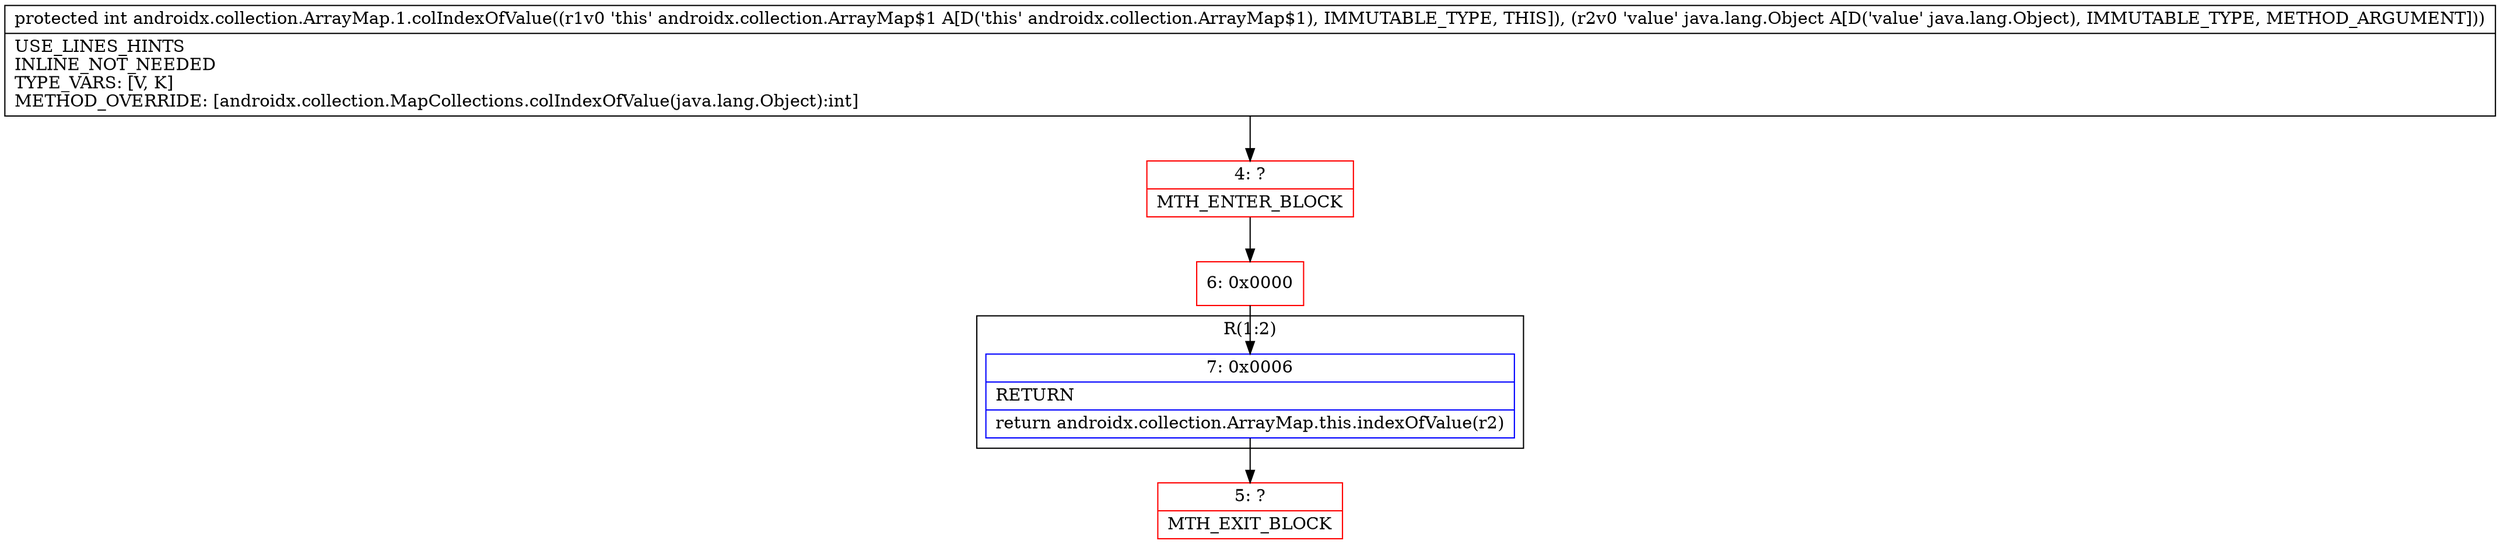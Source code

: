 digraph "CFG forandroidx.collection.ArrayMap.1.colIndexOfValue(Ljava\/lang\/Object;)I" {
subgraph cluster_Region_1754773007 {
label = "R(1:2)";
node [shape=record,color=blue];
Node_7 [shape=record,label="{7\:\ 0x0006|RETURN\l|return androidx.collection.ArrayMap.this.indexOfValue(r2)\l}"];
}
Node_4 [shape=record,color=red,label="{4\:\ ?|MTH_ENTER_BLOCK\l}"];
Node_6 [shape=record,color=red,label="{6\:\ 0x0000}"];
Node_5 [shape=record,color=red,label="{5\:\ ?|MTH_EXIT_BLOCK\l}"];
MethodNode[shape=record,label="{protected int androidx.collection.ArrayMap.1.colIndexOfValue((r1v0 'this' androidx.collection.ArrayMap$1 A[D('this' androidx.collection.ArrayMap$1), IMMUTABLE_TYPE, THIS]), (r2v0 'value' java.lang.Object A[D('value' java.lang.Object), IMMUTABLE_TYPE, METHOD_ARGUMENT]))  | USE_LINES_HINTS\lINLINE_NOT_NEEDED\lTYPE_VARS: [V, K]\lMETHOD_OVERRIDE: [androidx.collection.MapCollections.colIndexOfValue(java.lang.Object):int]\l}"];
MethodNode -> Node_4;Node_7 -> Node_5;
Node_4 -> Node_6;
Node_6 -> Node_7;
}

